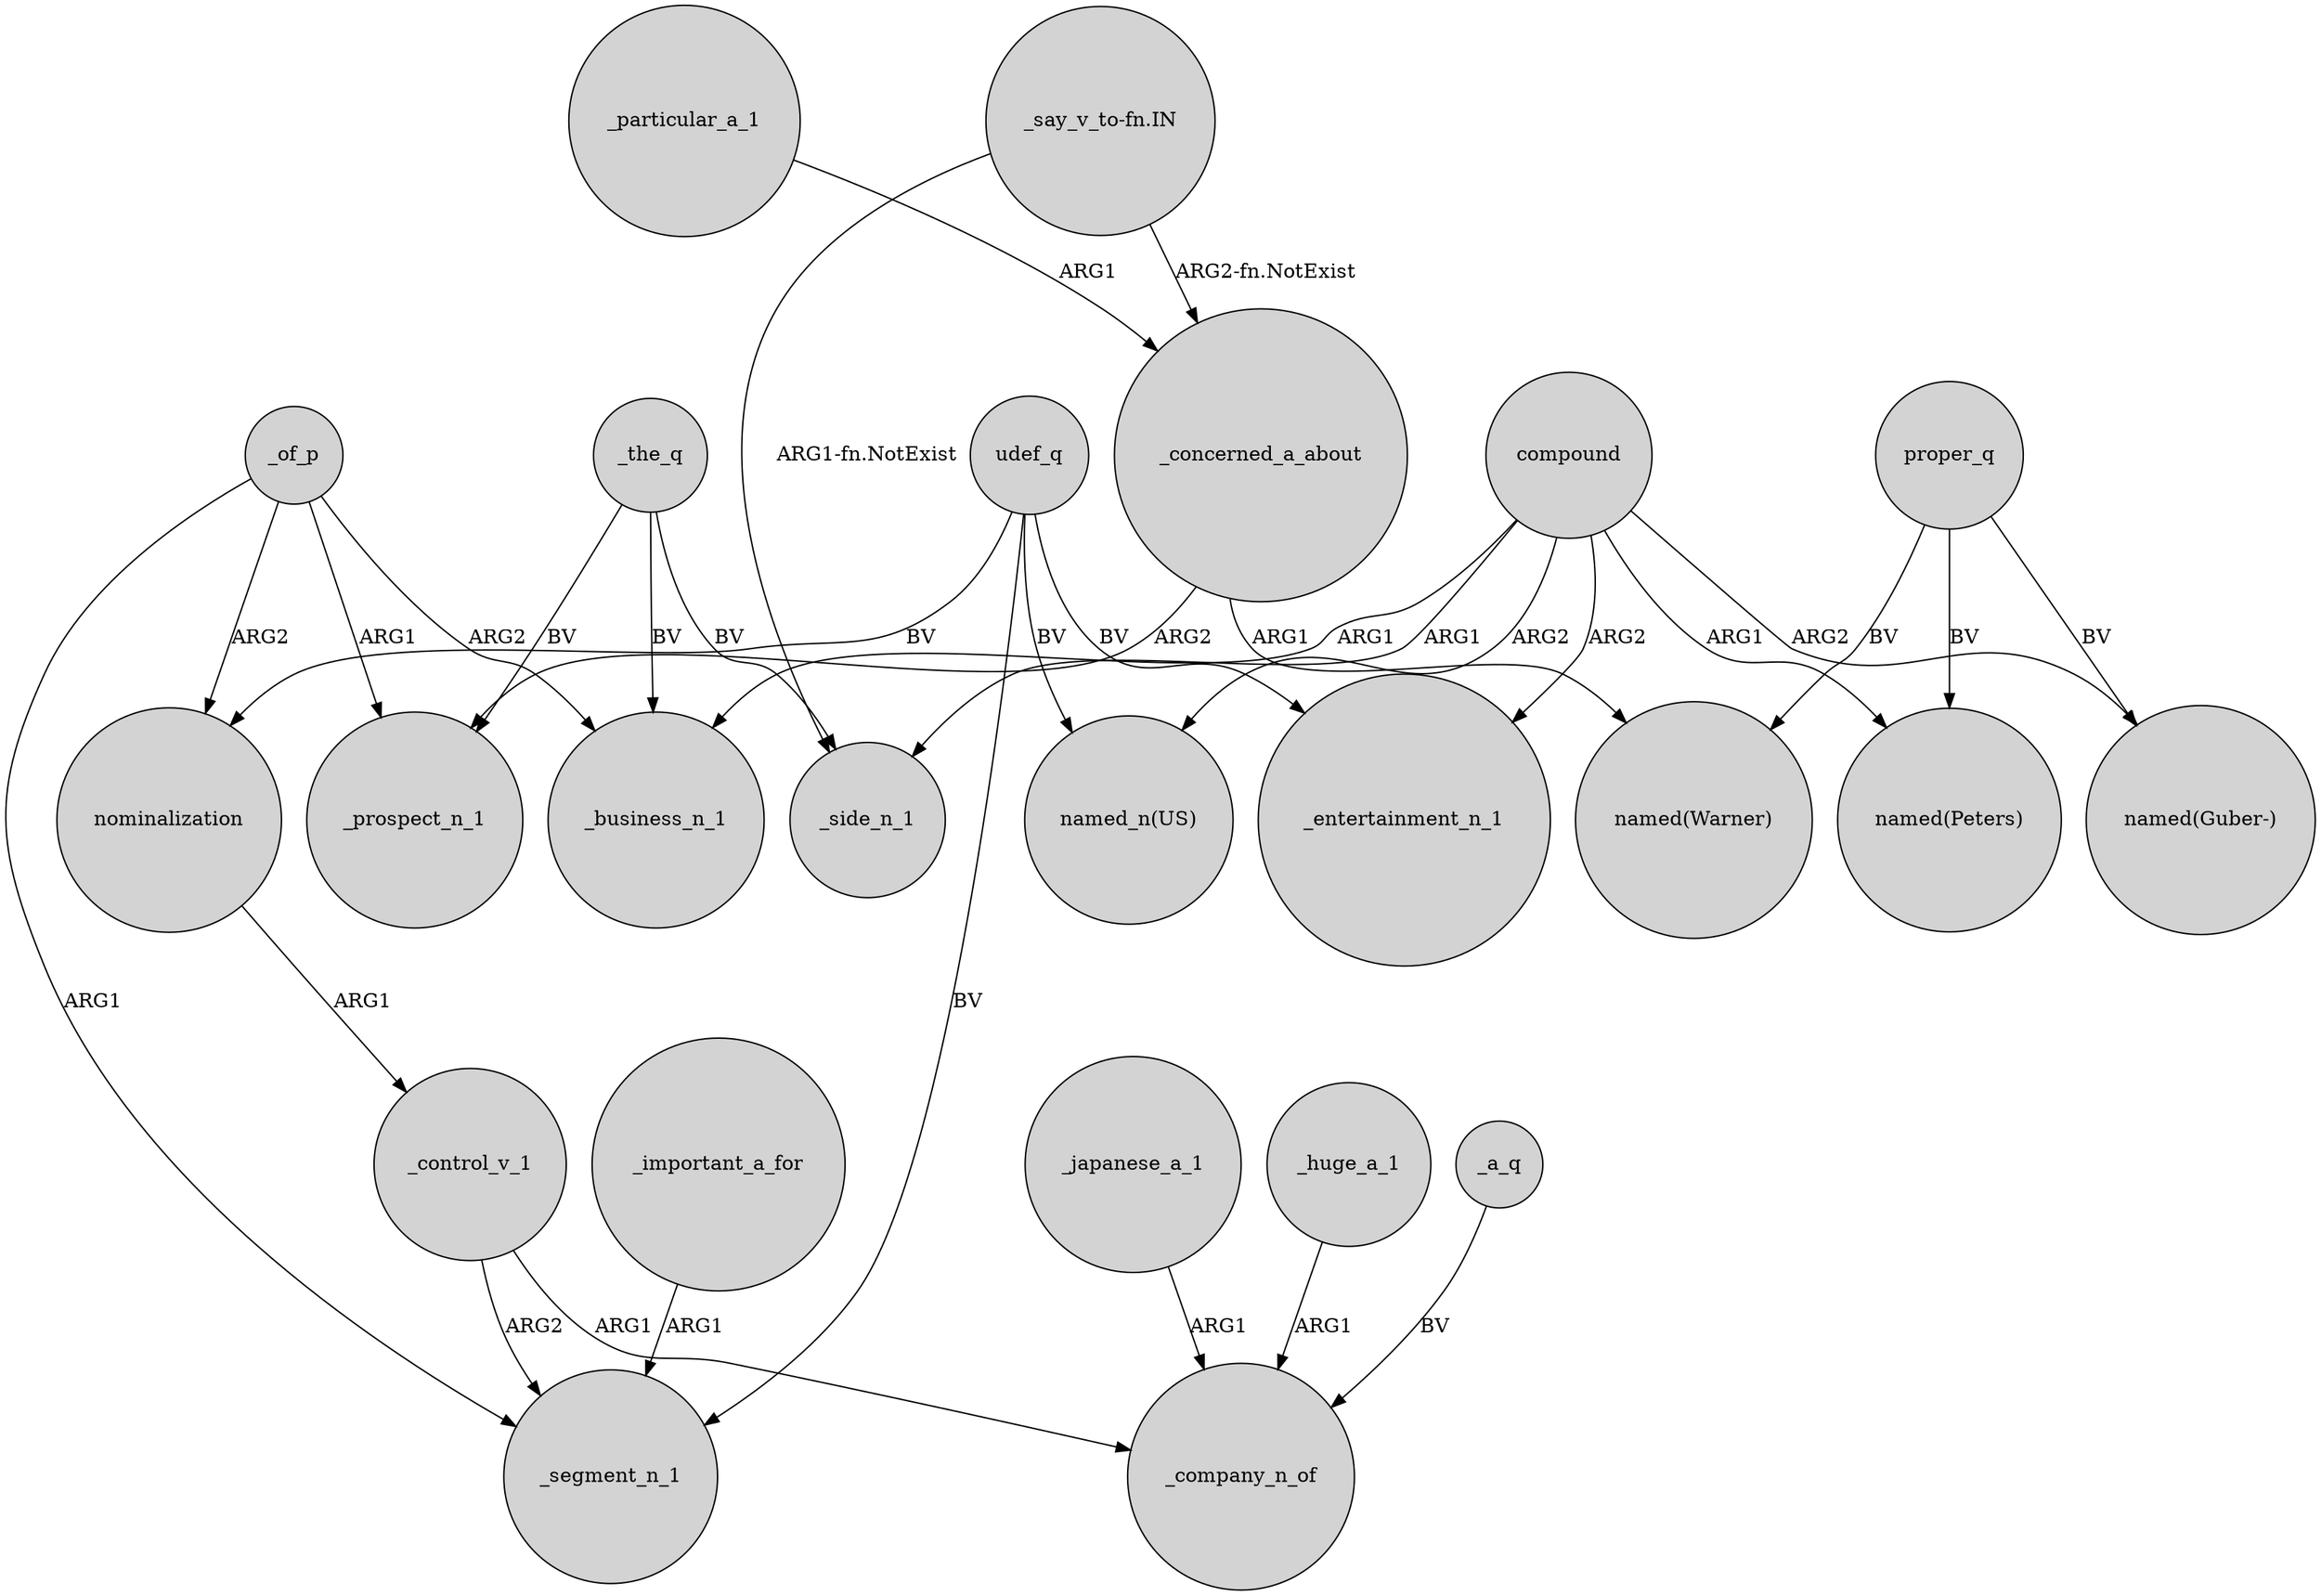 digraph {
	node [shape=circle style=filled]
	_the_q -> _business_n_1 [label=BV]
	_control_v_1 -> _segment_n_1 [label=ARG2]
	udef_q -> "named_n(US)" [label=BV]
	_concerned_a_about -> _prospect_n_1 [label=ARG2]
	_important_a_for -> _segment_n_1 [label=ARG1]
	_the_q -> _side_n_1 [label=BV]
	compound -> "named(Guber-)" [label=ARG2]
	proper_q -> "named(Peters)" [label=BV]
	_of_p -> _prospect_n_1 [label=ARG1]
	compound -> "named(Peters)" [label=ARG1]
	nominalization -> _control_v_1 [label=ARG1]
	udef_q -> _entertainment_n_1 [label=BV]
	"_say_v_to-fn.IN" -> _side_n_1 [label="ARG1-fn.NotExist"]
	compound -> "named_n(US)" [label=ARG2]
	_of_p -> _business_n_1 [label=ARG2]
	_concerned_a_about -> "named(Warner)" [label=ARG1]
	_japanese_a_1 -> _company_n_of [label=ARG1]
	_huge_a_1 -> _company_n_of [label=ARG1]
	proper_q -> "named(Guber-)" [label=BV]
	_of_p -> nominalization [label=ARG2]
	_particular_a_1 -> _concerned_a_about [label=ARG1]
	compound -> _business_n_1 [label=ARG1]
	compound -> _entertainment_n_1 [label=ARG2]
	udef_q -> nominalization [label=BV]
	_a_q -> _company_n_of [label=BV]
	proper_q -> "named(Warner)" [label=BV]
	"_say_v_to-fn.IN" -> _concerned_a_about [label="ARG2-fn.NotExist"]
	_the_q -> _prospect_n_1 [label=BV]
	_of_p -> _segment_n_1 [label=ARG1]
	compound -> _side_n_1 [label=ARG1]
	_control_v_1 -> _company_n_of [label=ARG1]
	udef_q -> _segment_n_1 [label=BV]
}
